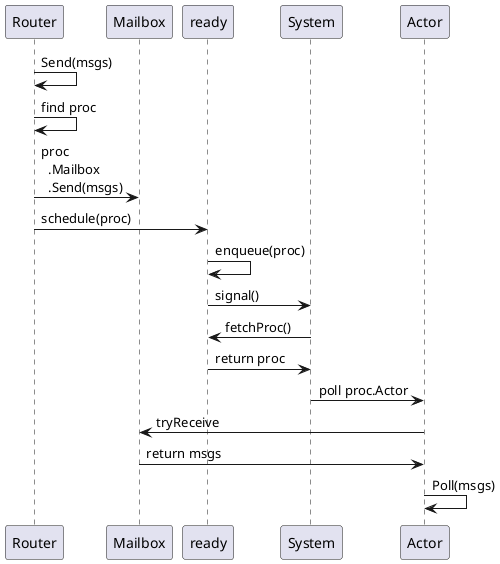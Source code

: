 @startuml Actor system poll sequence

Router -> Router : Send(msgs)

Router -> Router : find proc

Router -> Mailbox : proc\n  .Mailbox\n  .Send(msgs)

Router -> ready : schedule(proc)

ready -> ready : enqueue(proc)

ready -> System : signal()

System -> ready : fetchProc()

ready -> System : return proc

System -> Actor : poll proc.Actor

Actor -> Mailbox : tryReceive

Mailbox -> Actor : return msgs

Actor -> Actor : Poll(msgs)

@enduml

